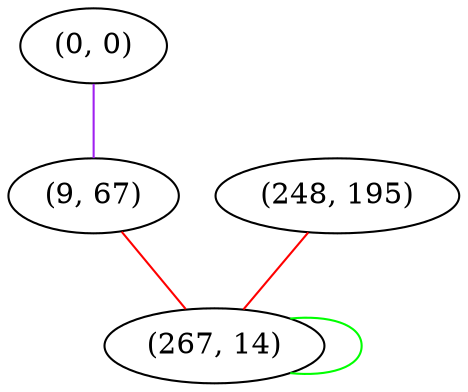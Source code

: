 graph "" {
"(0, 0)";
"(248, 195)";
"(9, 67)";
"(267, 14)";
"(0, 0)" -- "(9, 67)"  [color=purple, key=0, weight=4];
"(248, 195)" -- "(267, 14)"  [color=red, key=0, weight=1];
"(9, 67)" -- "(267, 14)"  [color=red, key=0, weight=1];
"(267, 14)" -- "(267, 14)"  [color=green, key=0, weight=2];
}
